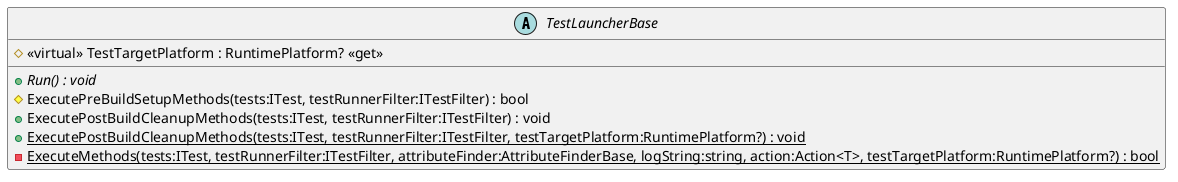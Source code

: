 @startuml
abstract class TestLauncherBase {
    + {abstract} Run() : void
    # <<virtual>> TestTargetPlatform : RuntimePlatform? <<get>>
    # ExecutePreBuildSetupMethods(tests:ITest, testRunnerFilter:ITestFilter) : bool
    + ExecutePostBuildCleanupMethods(tests:ITest, testRunnerFilter:ITestFilter) : void
    + {static} ExecutePostBuildCleanupMethods(tests:ITest, testRunnerFilter:ITestFilter, testTargetPlatform:RuntimePlatform?) : void
    - {static} ExecuteMethods(tests:ITest, testRunnerFilter:ITestFilter, attributeFinder:AttributeFinderBase, logString:string, action:Action<T>, testTargetPlatform:RuntimePlatform?) : bool
}
@enduml
